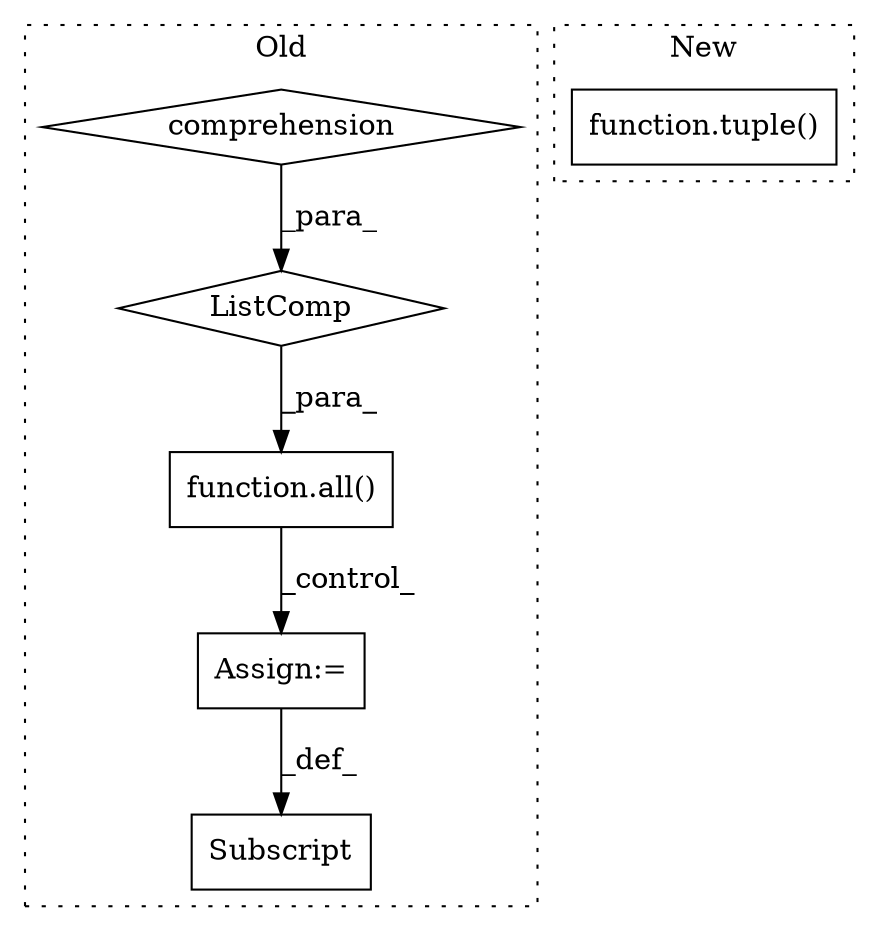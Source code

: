 digraph G {
subgraph cluster0 {
1 [label="function.all()" a="75" s="6201,6272" l="4,1" shape="box"];
3 [label="ListComp" a="106" s="6205" l="67" shape="diamond"];
4 [label="comprehension" a="45" s="6240" l="3" shape="diamond"];
5 [label="Assign:=" a="68" s="6484" l="3" shape="box"];
6 [label="Subscript" a="63" s="6450,0" l="34,0" shape="box"];
label = "Old";
style="dotted";
}
subgraph cluster1 {
2 [label="function.tuple()" a="75" s="6236,6263" l="6,1" shape="box"];
label = "New";
style="dotted";
}
1 -> 5 [label="_control_"];
3 -> 1 [label="_para_"];
4 -> 3 [label="_para_"];
5 -> 6 [label="_def_"];
}